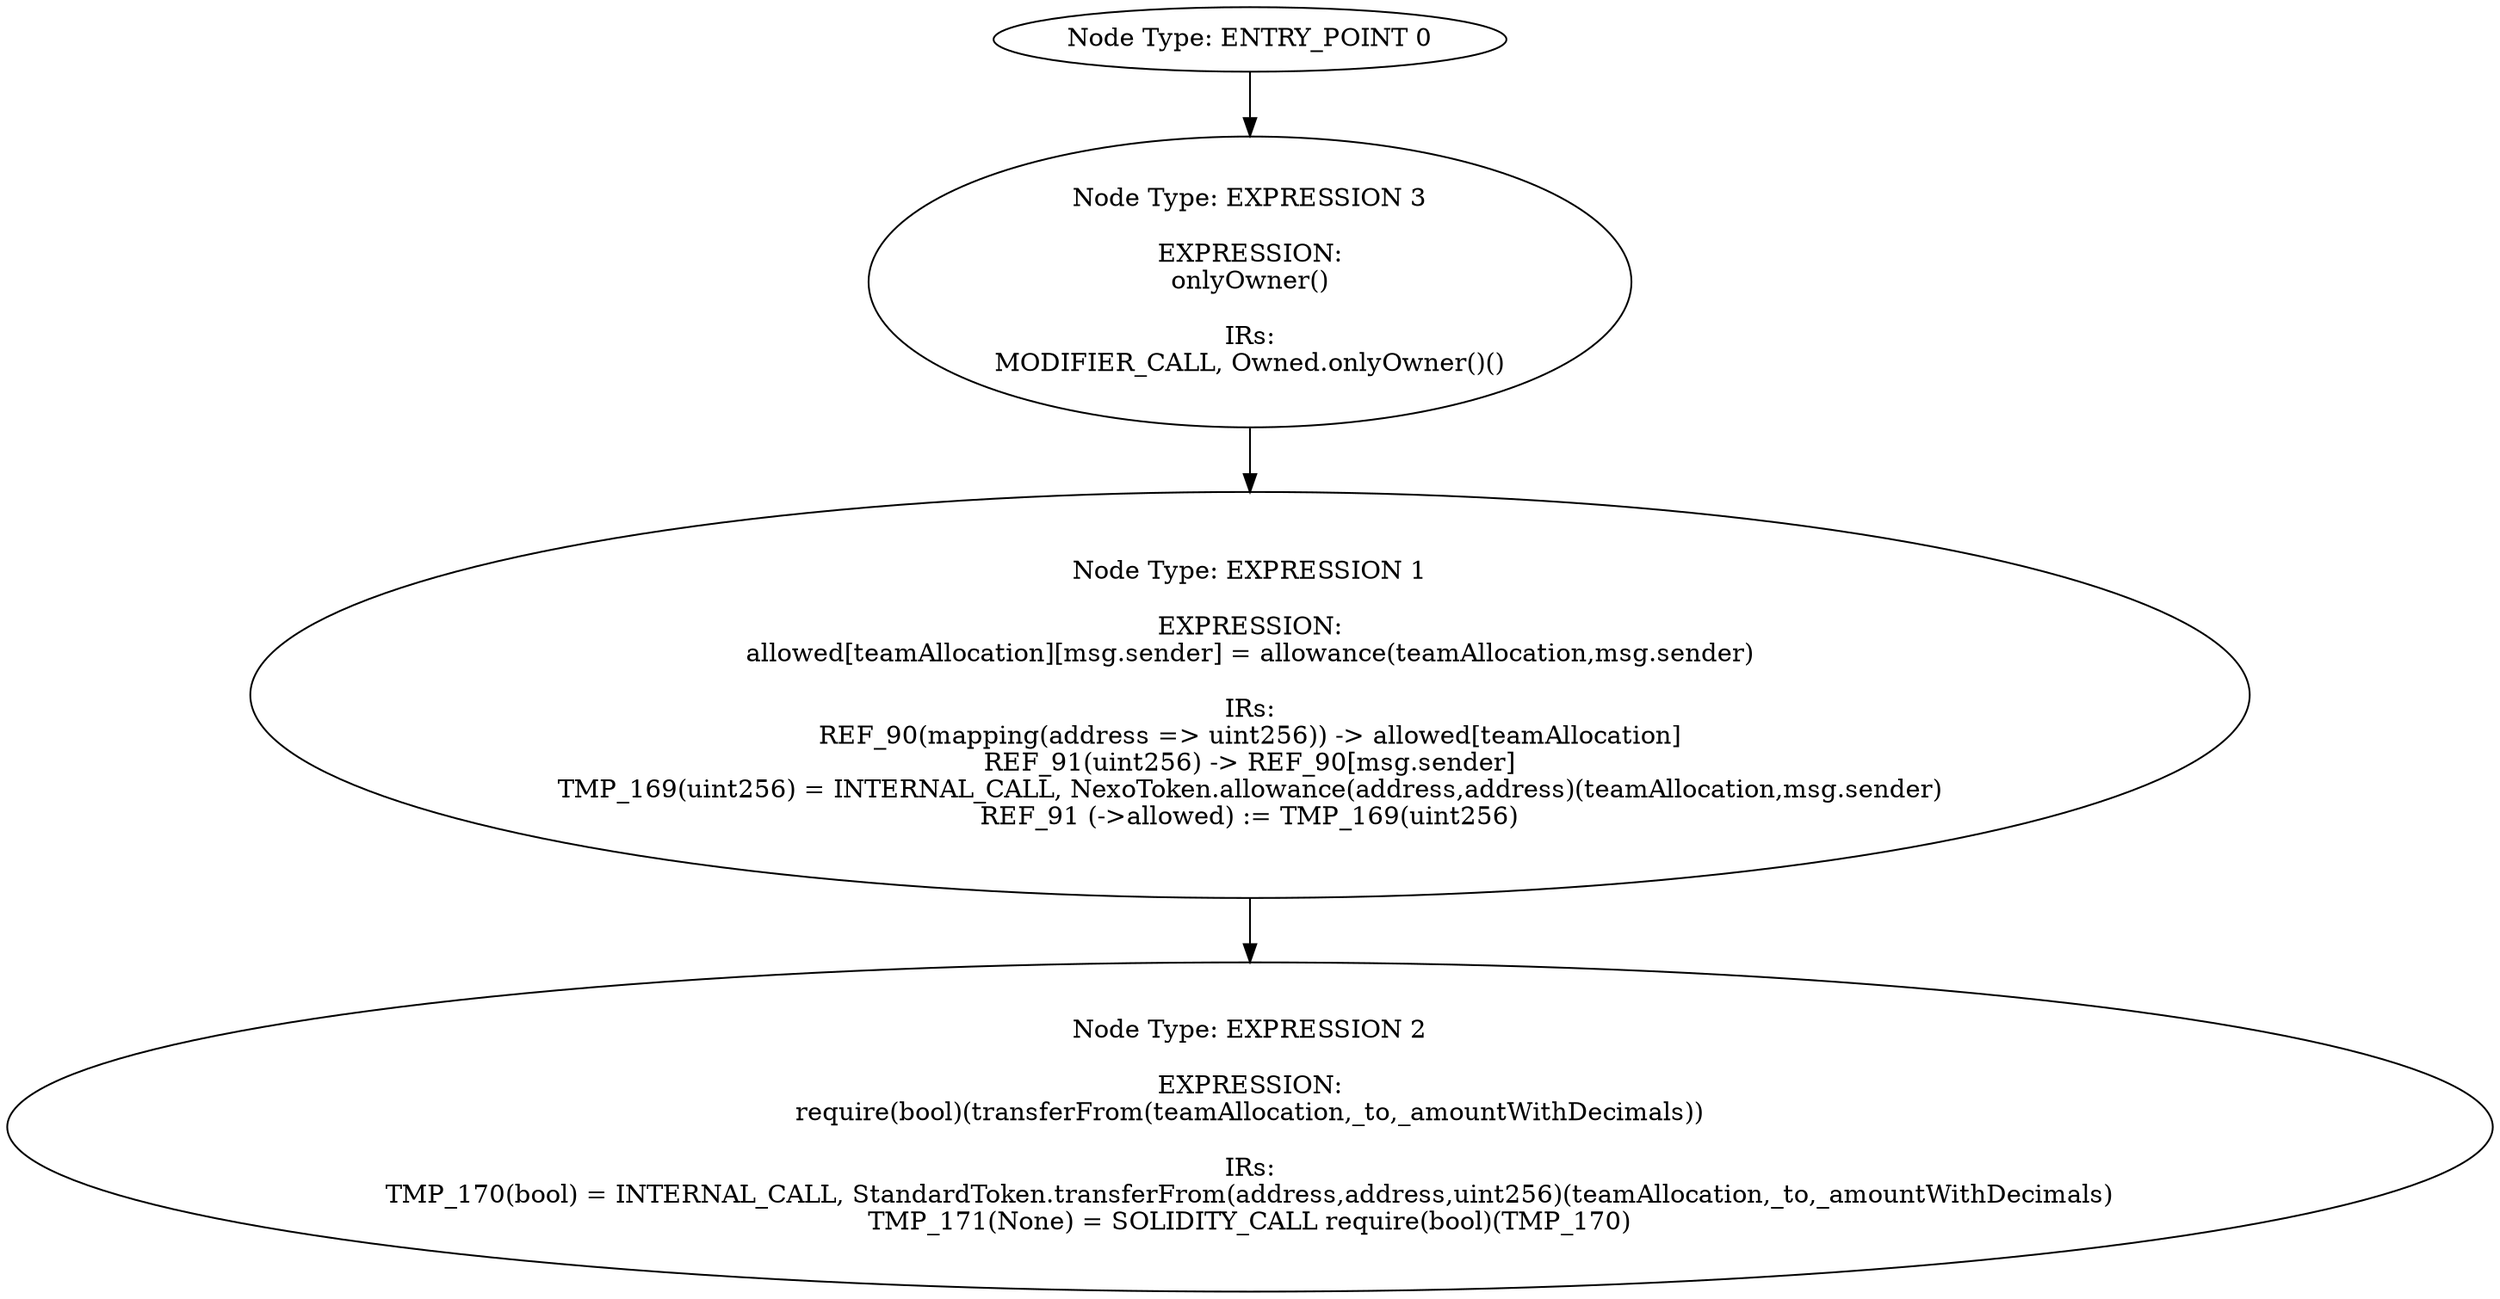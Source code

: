 digraph{
0[label="Node Type: ENTRY_POINT 0
"];
0->3;
1[label="Node Type: EXPRESSION 1

EXPRESSION:
allowed[teamAllocation][msg.sender] = allowance(teamAllocation,msg.sender)

IRs:
REF_90(mapping(address => uint256)) -> allowed[teamAllocation]
REF_91(uint256) -> REF_90[msg.sender]
TMP_169(uint256) = INTERNAL_CALL, NexoToken.allowance(address,address)(teamAllocation,msg.sender)
REF_91 (->allowed) := TMP_169(uint256)"];
1->2;
2[label="Node Type: EXPRESSION 2

EXPRESSION:
require(bool)(transferFrom(teamAllocation,_to,_amountWithDecimals))

IRs:
TMP_170(bool) = INTERNAL_CALL, StandardToken.transferFrom(address,address,uint256)(teamAllocation,_to,_amountWithDecimals)
TMP_171(None) = SOLIDITY_CALL require(bool)(TMP_170)"];
3[label="Node Type: EXPRESSION 3

EXPRESSION:
onlyOwner()

IRs:
MODIFIER_CALL, Owned.onlyOwner()()"];
3->1;
}
